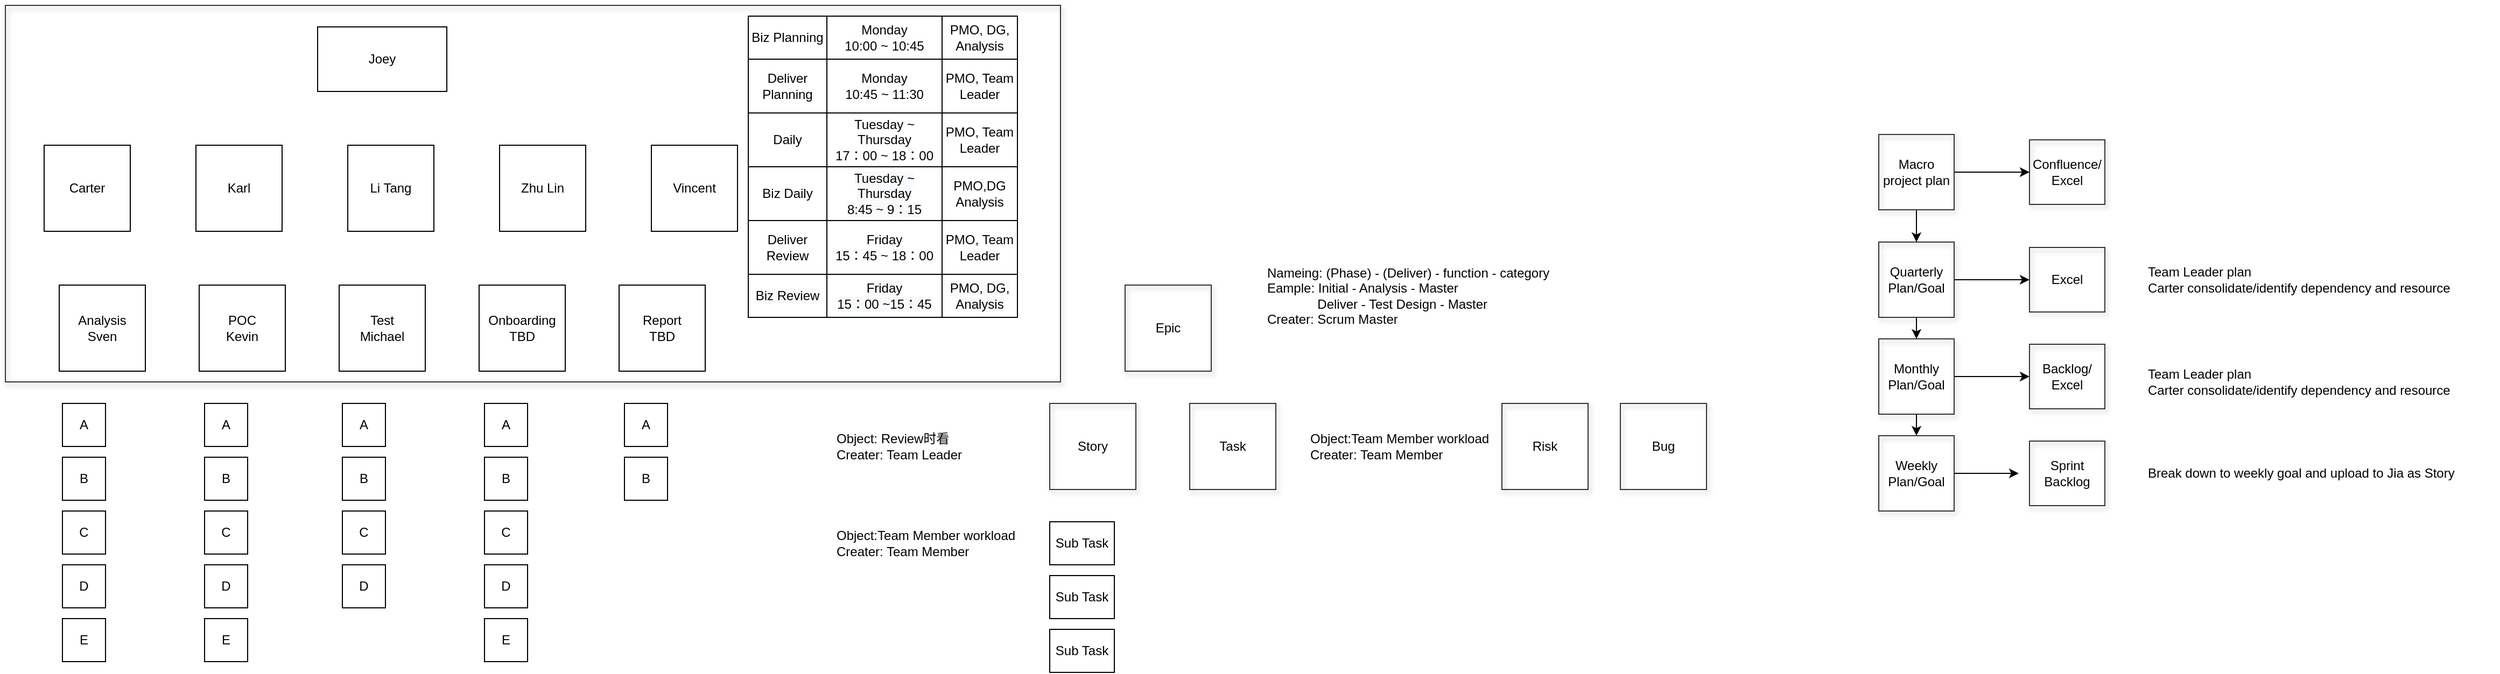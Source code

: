 <mxfile version="14.5.10" type="github">
  <diagram id="j2Z1B1OJHPZ0BucMneA6" name="Page-1">
    <mxGraphModel dx="1131" dy="544" grid="1" gridSize="10" guides="1" tooltips="1" connect="1" arrows="1" fold="1" page="1" pageScale="1" pageWidth="827" pageHeight="1169" math="0" shadow="0">
      <root>
        <mxCell id="0" />
        <mxCell id="1" parent="0" />
        <mxCell id="lq9T9U4SrdJ_rGuAQaK9-39" value="" style="verticalLabelPosition=bottom;verticalAlign=top;html=1;shape=mxgraph.basic.rect;fillColor2=none;strokeWidth=1;size=20;indent=5;shadow=1;strokeColor=#333333;fillColor=none;" parent="1" vertex="1">
          <mxGeometry x="40" y="30" width="980" height="350" as="geometry" />
        </mxCell>
        <mxCell id="lq9T9U4SrdJ_rGuAQaK9-1" value="Carter" style="whiteSpace=wrap;html=1;aspect=fixed;" parent="1" vertex="1">
          <mxGeometry x="76" y="160" width="80" height="80" as="geometry" />
        </mxCell>
        <mxCell id="lq9T9U4SrdJ_rGuAQaK9-2" value="Karl" style="whiteSpace=wrap;html=1;aspect=fixed;" parent="1" vertex="1">
          <mxGeometry x="217" y="160" width="80" height="80" as="geometry" />
        </mxCell>
        <mxCell id="lq9T9U4SrdJ_rGuAQaK9-3" value="Li Tang" style="whiteSpace=wrap;html=1;aspect=fixed;" parent="1" vertex="1">
          <mxGeometry x="358" y="160" width="80" height="80" as="geometry" />
        </mxCell>
        <mxCell id="lq9T9U4SrdJ_rGuAQaK9-4" value="Zhu Lin" style="whiteSpace=wrap;html=1;aspect=fixed;" parent="1" vertex="1">
          <mxGeometry x="499" y="160" width="80" height="80" as="geometry" />
        </mxCell>
        <mxCell id="lq9T9U4SrdJ_rGuAQaK9-5" value="Joey" style="rounded=0;whiteSpace=wrap;html=1;" parent="1" vertex="1">
          <mxGeometry x="330" y="50" width="120" height="60" as="geometry" />
        </mxCell>
        <mxCell id="lq9T9U4SrdJ_rGuAQaK9-6" value="Analysis&lt;br&gt;Sven" style="whiteSpace=wrap;html=1;aspect=fixed;" parent="1" vertex="1">
          <mxGeometry x="90" y="290" width="80" height="80" as="geometry" />
        </mxCell>
        <mxCell id="lq9T9U4SrdJ_rGuAQaK9-7" value="POC&lt;br&gt;Kevin" style="whiteSpace=wrap;html=1;aspect=fixed;" parent="1" vertex="1">
          <mxGeometry x="220" y="290" width="80" height="80" as="geometry" />
        </mxCell>
        <mxCell id="lq9T9U4SrdJ_rGuAQaK9-8" value="Test&lt;br&gt;Michael" style="whiteSpace=wrap;html=1;aspect=fixed;" parent="1" vertex="1">
          <mxGeometry x="350" y="290" width="80" height="80" as="geometry" />
        </mxCell>
        <mxCell id="lq9T9U4SrdJ_rGuAQaK9-9" value="Onboarding&lt;br&gt;TBD" style="whiteSpace=wrap;html=1;aspect=fixed;" parent="1" vertex="1">
          <mxGeometry x="480" y="290" width="80" height="80" as="geometry" />
        </mxCell>
        <mxCell id="lq9T9U4SrdJ_rGuAQaK9-10" value="Report&lt;br&gt;TBD" style="whiteSpace=wrap;html=1;aspect=fixed;" parent="1" vertex="1">
          <mxGeometry x="610" y="290" width="80" height="80" as="geometry" />
        </mxCell>
        <mxCell id="lq9T9U4SrdJ_rGuAQaK9-11" value="A" style="rounded=0;whiteSpace=wrap;html=1;" parent="1" vertex="1">
          <mxGeometry x="93" y="400" width="40" height="40" as="geometry" />
        </mxCell>
        <mxCell id="lq9T9U4SrdJ_rGuAQaK9-12" value="B" style="rounded=0;whiteSpace=wrap;html=1;" parent="1" vertex="1">
          <mxGeometry x="93" y="450" width="40" height="40" as="geometry" />
        </mxCell>
        <mxCell id="lq9T9U4SrdJ_rGuAQaK9-13" value="C" style="rounded=0;whiteSpace=wrap;html=1;" parent="1" vertex="1">
          <mxGeometry x="93" y="500" width="40" height="40" as="geometry" />
        </mxCell>
        <mxCell id="lq9T9U4SrdJ_rGuAQaK9-14" value="D" style="rounded=0;whiteSpace=wrap;html=1;" parent="1" vertex="1">
          <mxGeometry x="93" y="550" width="40" height="40" as="geometry" />
        </mxCell>
        <mxCell id="lq9T9U4SrdJ_rGuAQaK9-15" value="E" style="rounded=0;whiteSpace=wrap;html=1;" parent="1" vertex="1">
          <mxGeometry x="93" y="600" width="40" height="40" as="geometry" />
        </mxCell>
        <mxCell id="lq9T9U4SrdJ_rGuAQaK9-16" value="A" style="rounded=0;whiteSpace=wrap;html=1;" parent="1" vertex="1">
          <mxGeometry x="225" y="400" width="40" height="40" as="geometry" />
        </mxCell>
        <mxCell id="lq9T9U4SrdJ_rGuAQaK9-17" value="B" style="rounded=0;whiteSpace=wrap;html=1;" parent="1" vertex="1">
          <mxGeometry x="225" y="450" width="40" height="40" as="geometry" />
        </mxCell>
        <mxCell id="lq9T9U4SrdJ_rGuAQaK9-18" value="C" style="rounded=0;whiteSpace=wrap;html=1;" parent="1" vertex="1">
          <mxGeometry x="225" y="500" width="40" height="40" as="geometry" />
        </mxCell>
        <mxCell id="lq9T9U4SrdJ_rGuAQaK9-19" value="D" style="rounded=0;whiteSpace=wrap;html=1;" parent="1" vertex="1">
          <mxGeometry x="225" y="550" width="40" height="40" as="geometry" />
        </mxCell>
        <mxCell id="lq9T9U4SrdJ_rGuAQaK9-20" value="E" style="rounded=0;whiteSpace=wrap;html=1;" parent="1" vertex="1">
          <mxGeometry x="225" y="600" width="40" height="40" as="geometry" />
        </mxCell>
        <mxCell id="lq9T9U4SrdJ_rGuAQaK9-21" value="A" style="rounded=0;whiteSpace=wrap;html=1;" parent="1" vertex="1">
          <mxGeometry x="353" y="400" width="40" height="40" as="geometry" />
        </mxCell>
        <mxCell id="lq9T9U4SrdJ_rGuAQaK9-22" value="B" style="rounded=0;whiteSpace=wrap;html=1;" parent="1" vertex="1">
          <mxGeometry x="353" y="450" width="40" height="40" as="geometry" />
        </mxCell>
        <mxCell id="lq9T9U4SrdJ_rGuAQaK9-23" value="C" style="rounded=0;whiteSpace=wrap;html=1;" parent="1" vertex="1">
          <mxGeometry x="353" y="500" width="40" height="40" as="geometry" />
        </mxCell>
        <mxCell id="lq9T9U4SrdJ_rGuAQaK9-24" value="D" style="rounded=0;whiteSpace=wrap;html=1;" parent="1" vertex="1">
          <mxGeometry x="353" y="550" width="40" height="40" as="geometry" />
        </mxCell>
        <mxCell id="lq9T9U4SrdJ_rGuAQaK9-26" value="A" style="rounded=0;whiteSpace=wrap;html=1;" parent="1" vertex="1">
          <mxGeometry x="485" y="400" width="40" height="40" as="geometry" />
        </mxCell>
        <mxCell id="lq9T9U4SrdJ_rGuAQaK9-27" value="B" style="rounded=0;whiteSpace=wrap;html=1;" parent="1" vertex="1">
          <mxGeometry x="485" y="450" width="40" height="40" as="geometry" />
        </mxCell>
        <mxCell id="lq9T9U4SrdJ_rGuAQaK9-28" value="C" style="rounded=0;whiteSpace=wrap;html=1;" parent="1" vertex="1">
          <mxGeometry x="485" y="500" width="40" height="40" as="geometry" />
        </mxCell>
        <mxCell id="lq9T9U4SrdJ_rGuAQaK9-29" value="D" style="rounded=0;whiteSpace=wrap;html=1;" parent="1" vertex="1">
          <mxGeometry x="485" y="550" width="40" height="40" as="geometry" />
        </mxCell>
        <mxCell id="lq9T9U4SrdJ_rGuAQaK9-30" value="E" style="rounded=0;whiteSpace=wrap;html=1;" parent="1" vertex="1">
          <mxGeometry x="485" y="600" width="40" height="40" as="geometry" />
        </mxCell>
        <mxCell id="lq9T9U4SrdJ_rGuAQaK9-31" value="A" style="rounded=0;whiteSpace=wrap;html=1;" parent="1" vertex="1">
          <mxGeometry x="615" y="400" width="40" height="40" as="geometry" />
        </mxCell>
        <mxCell id="lq9T9U4SrdJ_rGuAQaK9-32" value="B" style="rounded=0;whiteSpace=wrap;html=1;" parent="1" vertex="1">
          <mxGeometry x="615" y="450" width="40" height="40" as="geometry" />
        </mxCell>
        <mxCell id="lq9T9U4SrdJ_rGuAQaK9-77" value="" style="shape=table;html=1;whiteSpace=wrap;startSize=0;container=1;collapsible=0;childLayout=tableLayout;align=left;" parent="1" vertex="1">
          <mxGeometry x="730" y="40" width="250" height="280" as="geometry" />
        </mxCell>
        <mxCell id="lq9T9U4SrdJ_rGuAQaK9-78" value="" style="shape=partialRectangle;html=1;whiteSpace=wrap;collapsible=0;dropTarget=0;pointerEvents=0;fillColor=none;top=0;left=0;bottom=0;right=0;points=[[0,0.5],[1,0.5]];portConstraint=eastwest;" parent="lq9T9U4SrdJ_rGuAQaK9-77" vertex="1">
          <mxGeometry width="250" height="40" as="geometry" />
        </mxCell>
        <mxCell id="lq9T9U4SrdJ_rGuAQaK9-79" value="Biz Planning" style="shape=partialRectangle;html=1;whiteSpace=wrap;connectable=0;overflow=hidden;fillColor=none;top=0;left=0;bottom=0;right=0;" parent="lq9T9U4SrdJ_rGuAQaK9-78" vertex="1">
          <mxGeometry width="73" height="40" as="geometry" />
        </mxCell>
        <mxCell id="lq9T9U4SrdJ_rGuAQaK9-80" value="Monday&lt;br&gt;10:00 ~ 10:45" style="shape=partialRectangle;html=1;whiteSpace=wrap;connectable=0;overflow=hidden;fillColor=none;top=0;left=0;bottom=0;right=0;" parent="lq9T9U4SrdJ_rGuAQaK9-78" vertex="1">
          <mxGeometry x="73" width="107" height="40" as="geometry" />
        </mxCell>
        <mxCell id="lq9T9U4SrdJ_rGuAQaK9-81" value="PMO, DG, Analysis" style="shape=partialRectangle;html=1;whiteSpace=wrap;connectable=0;overflow=hidden;fillColor=none;top=0;left=0;bottom=0;right=0;" parent="lq9T9U4SrdJ_rGuAQaK9-78" vertex="1">
          <mxGeometry x="180" width="70" height="40" as="geometry" />
        </mxCell>
        <mxCell id="lq9T9U4SrdJ_rGuAQaK9-82" value="" style="shape=partialRectangle;html=1;whiteSpace=wrap;collapsible=0;dropTarget=0;pointerEvents=0;fillColor=none;top=0;left=0;bottom=0;right=0;points=[[0,0.5],[1,0.5]];portConstraint=eastwest;" parent="lq9T9U4SrdJ_rGuAQaK9-77" vertex="1">
          <mxGeometry y="40" width="250" height="50" as="geometry" />
        </mxCell>
        <mxCell id="lq9T9U4SrdJ_rGuAQaK9-83" value="Deliver Planning" style="shape=partialRectangle;html=1;whiteSpace=wrap;connectable=0;overflow=hidden;fillColor=none;top=0;left=0;bottom=0;right=0;" parent="lq9T9U4SrdJ_rGuAQaK9-82" vertex="1">
          <mxGeometry width="73" height="50" as="geometry" />
        </mxCell>
        <mxCell id="lq9T9U4SrdJ_rGuAQaK9-84" value="Monday&lt;br&gt;10:45 ~ 11:30" style="shape=partialRectangle;html=1;whiteSpace=wrap;connectable=0;overflow=hidden;fillColor=none;top=0;left=0;bottom=0;right=0;" parent="lq9T9U4SrdJ_rGuAQaK9-82" vertex="1">
          <mxGeometry x="73" width="107" height="50" as="geometry" />
        </mxCell>
        <mxCell id="lq9T9U4SrdJ_rGuAQaK9-85" value="PMO, Team Leader" style="shape=partialRectangle;html=1;whiteSpace=wrap;connectable=0;overflow=hidden;fillColor=none;top=0;left=0;bottom=0;right=0;" parent="lq9T9U4SrdJ_rGuAQaK9-82" vertex="1">
          <mxGeometry x="180" width="70" height="50" as="geometry" />
        </mxCell>
        <mxCell id="lq9T9U4SrdJ_rGuAQaK9-86" value="" style="shape=partialRectangle;html=1;whiteSpace=wrap;collapsible=0;dropTarget=0;pointerEvents=0;fillColor=none;top=0;left=0;bottom=0;right=0;points=[[0,0.5],[1,0.5]];portConstraint=eastwest;" parent="lq9T9U4SrdJ_rGuAQaK9-77" vertex="1">
          <mxGeometry y="90" width="250" height="50" as="geometry" />
        </mxCell>
        <mxCell id="lq9T9U4SrdJ_rGuAQaK9-87" value="Daily" style="shape=partialRectangle;html=1;whiteSpace=wrap;connectable=0;overflow=hidden;fillColor=none;top=0;left=0;bottom=0;right=0;" parent="lq9T9U4SrdJ_rGuAQaK9-86" vertex="1">
          <mxGeometry width="73" height="50" as="geometry" />
        </mxCell>
        <mxCell id="lq9T9U4SrdJ_rGuAQaK9-88" value="Tuesday ~ Thursday&lt;br&gt;17：00 ~ 18：00" style="shape=partialRectangle;html=1;whiteSpace=wrap;connectable=0;overflow=hidden;fillColor=none;top=0;left=0;bottom=0;right=0;align=center;" parent="lq9T9U4SrdJ_rGuAQaK9-86" vertex="1">
          <mxGeometry x="73" width="107" height="50" as="geometry" />
        </mxCell>
        <mxCell id="lq9T9U4SrdJ_rGuAQaK9-89" value="PMO, Team Leader" style="shape=partialRectangle;html=1;whiteSpace=wrap;connectable=0;overflow=hidden;fillColor=none;top=0;left=0;bottom=0;right=0;" parent="lq9T9U4SrdJ_rGuAQaK9-86" vertex="1">
          <mxGeometry x="180" width="70" height="50" as="geometry" />
        </mxCell>
        <mxCell id="lq9T9U4SrdJ_rGuAQaK9-90" value="" style="shape=partialRectangle;html=1;whiteSpace=wrap;collapsible=0;dropTarget=0;pointerEvents=0;fillColor=none;top=0;left=0;bottom=0;right=0;points=[[0,0.5],[1,0.5]];portConstraint=eastwest;" parent="lq9T9U4SrdJ_rGuAQaK9-77" vertex="1">
          <mxGeometry y="140" width="250" height="50" as="geometry" />
        </mxCell>
        <mxCell id="lq9T9U4SrdJ_rGuAQaK9-91" value="Biz Daily" style="shape=partialRectangle;html=1;whiteSpace=wrap;connectable=0;overflow=hidden;fillColor=none;top=0;left=0;bottom=0;right=0;" parent="lq9T9U4SrdJ_rGuAQaK9-90" vertex="1">
          <mxGeometry width="73" height="50" as="geometry" />
        </mxCell>
        <mxCell id="lq9T9U4SrdJ_rGuAQaK9-92" value="&lt;span style=&quot;color: rgb(0 , 0 , 0) ; font-family: &amp;#34;helvetica&amp;#34; ; font-size: 12px ; font-style: normal ; font-weight: 400 ; letter-spacing: normal ; text-align: center ; text-indent: 0px ; text-transform: none ; word-spacing: 0px ; background-color: rgb(248 , 249 , 250) ; display: inline ; float: none&quot;&gt;Tuesday ~ Thursday&lt;/span&gt;&lt;br style=&quot;color: rgb(0 , 0 , 0) ; font-family: &amp;#34;helvetica&amp;#34; ; font-size: 12px ; font-style: normal ; font-weight: 400 ; letter-spacing: normal ; text-align: center ; text-indent: 0px ; text-transform: none ; word-spacing: 0px ; background-color: rgb(248 , 249 , 250)&quot;&gt;&lt;span style=&quot;color: rgb(0 , 0 , 0) ; font-family: &amp;#34;helvetica&amp;#34; ; font-size: 12px ; font-style: normal ; font-weight: 400 ; letter-spacing: normal ; text-align: center ; text-indent: 0px ; text-transform: none ; word-spacing: 0px ; background-color: rgb(248 , 249 , 250) ; display: inline ; float: none&quot;&gt;8:45 ~ 9：15&lt;/span&gt;" style="shape=partialRectangle;html=1;whiteSpace=wrap;connectable=0;overflow=hidden;fillColor=none;top=0;left=0;bottom=0;right=0;" parent="lq9T9U4SrdJ_rGuAQaK9-90" vertex="1">
          <mxGeometry x="73" width="107" height="50" as="geometry" />
        </mxCell>
        <mxCell id="lq9T9U4SrdJ_rGuAQaK9-93" value="PMO,DG&lt;br&gt;Analysis" style="shape=partialRectangle;html=1;whiteSpace=wrap;connectable=0;overflow=hidden;fillColor=none;top=0;left=0;bottom=0;right=0;" parent="lq9T9U4SrdJ_rGuAQaK9-90" vertex="1">
          <mxGeometry x="180" width="70" height="50" as="geometry" />
        </mxCell>
        <mxCell id="lq9T9U4SrdJ_rGuAQaK9-94" value="" style="shape=partialRectangle;html=1;whiteSpace=wrap;collapsible=0;dropTarget=0;pointerEvents=0;fillColor=none;top=0;left=0;bottom=0;right=0;points=[[0,0.5],[1,0.5]];portConstraint=eastwest;" parent="lq9T9U4SrdJ_rGuAQaK9-77" vertex="1">
          <mxGeometry y="190" width="250" height="50" as="geometry" />
        </mxCell>
        <mxCell id="lq9T9U4SrdJ_rGuAQaK9-95" value="Deliver Review" style="shape=partialRectangle;html=1;whiteSpace=wrap;connectable=0;overflow=hidden;fillColor=none;top=0;left=0;bottom=0;right=0;" parent="lq9T9U4SrdJ_rGuAQaK9-94" vertex="1">
          <mxGeometry width="73" height="50" as="geometry" />
        </mxCell>
        <mxCell id="lq9T9U4SrdJ_rGuAQaK9-96" value="Friday&lt;br&gt;15：45 ~ 18：00" style="shape=partialRectangle;html=1;whiteSpace=wrap;connectable=0;overflow=hidden;fillColor=none;top=0;left=0;bottom=0;right=0;" parent="lq9T9U4SrdJ_rGuAQaK9-94" vertex="1">
          <mxGeometry x="73" width="107" height="50" as="geometry" />
        </mxCell>
        <mxCell id="lq9T9U4SrdJ_rGuAQaK9-97" value="PMO, Team Leader" style="shape=partialRectangle;html=1;whiteSpace=wrap;connectable=0;overflow=hidden;fillColor=none;top=0;left=0;bottom=0;right=0;" parent="lq9T9U4SrdJ_rGuAQaK9-94" vertex="1">
          <mxGeometry x="180" width="70" height="50" as="geometry" />
        </mxCell>
        <mxCell id="lq9T9U4SrdJ_rGuAQaK9-98" value="" style="shape=partialRectangle;html=1;whiteSpace=wrap;collapsible=0;dropTarget=0;pointerEvents=0;fillColor=none;top=0;left=0;bottom=0;right=0;points=[[0,0.5],[1,0.5]];portConstraint=eastwest;" parent="lq9T9U4SrdJ_rGuAQaK9-77" vertex="1">
          <mxGeometry y="240" width="250" height="40" as="geometry" />
        </mxCell>
        <mxCell id="lq9T9U4SrdJ_rGuAQaK9-99" value="&lt;meta charset=&quot;utf-8&quot;&gt;&lt;span style=&quot;color: rgb(0, 0, 0); font-family: helvetica; font-size: 12px; font-style: normal; font-weight: 400; letter-spacing: normal; text-align: center; text-indent: 0px; text-transform: none; word-spacing: 0px; background-color: rgb(248, 249, 250); display: inline; float: none;&quot;&gt;Biz Review&lt;/span&gt;" style="shape=partialRectangle;html=1;whiteSpace=wrap;connectable=0;overflow=hidden;fillColor=none;top=0;left=0;bottom=0;right=0;" parent="lq9T9U4SrdJ_rGuAQaK9-98" vertex="1">
          <mxGeometry width="73" height="40" as="geometry" />
        </mxCell>
        <mxCell id="lq9T9U4SrdJ_rGuAQaK9-100" value="&lt;meta charset=&quot;utf-8&quot;&gt;&lt;span style=&quot;color: rgb(0, 0, 0); font-family: helvetica; font-size: 12px; font-style: normal; font-weight: 400; letter-spacing: normal; text-align: center; text-indent: 0px; text-transform: none; word-spacing: 0px; background-color: rgb(248, 249, 250); display: inline; float: none;&quot;&gt;Friday&lt;/span&gt;&lt;br style=&quot;color: rgb(0, 0, 0); font-family: helvetica; font-size: 12px; font-style: normal; font-weight: 400; letter-spacing: normal; text-align: center; text-indent: 0px; text-transform: none; word-spacing: 0px; background-color: rgb(248, 249, 250);&quot;&gt;&lt;span style=&quot;color: rgb(0, 0, 0); font-family: helvetica; font-size: 12px; font-style: normal; font-weight: 400; letter-spacing: normal; text-align: center; text-indent: 0px; text-transform: none; word-spacing: 0px; background-color: rgb(248, 249, 250); display: inline; float: none;&quot;&gt;15：00 ~15：45&lt;/span&gt;" style="shape=partialRectangle;html=1;whiteSpace=wrap;connectable=0;overflow=hidden;fillColor=none;top=0;left=0;bottom=0;right=0;" parent="lq9T9U4SrdJ_rGuAQaK9-98" vertex="1">
          <mxGeometry x="73" width="107" height="40" as="geometry" />
        </mxCell>
        <mxCell id="lq9T9U4SrdJ_rGuAQaK9-101" value="&lt;meta charset=&quot;utf-8&quot;&gt;&lt;span style=&quot;color: rgb(0, 0, 0); font-family: helvetica; font-size: 12px; font-style: normal; font-weight: 400; letter-spacing: normal; text-align: center; text-indent: 0px; text-transform: none; word-spacing: 0px; background-color: rgb(248, 249, 250); display: inline; float: none;&quot;&gt;PMO, DG, Analysis&lt;/span&gt;" style="shape=partialRectangle;html=1;whiteSpace=wrap;connectable=0;overflow=hidden;fillColor=none;top=0;left=0;bottom=0;right=0;" parent="lq9T9U4SrdJ_rGuAQaK9-98" vertex="1">
          <mxGeometry x="180" width="70" height="40" as="geometry" />
        </mxCell>
        <mxCell id="lq9T9U4SrdJ_rGuAQaK9-102" value="Epic" style="whiteSpace=wrap;html=1;aspect=fixed;shadow=1;strokeColor=#333333;fillColor=none;" parent="1" vertex="1">
          <mxGeometry x="1080" y="290" width="80" height="80" as="geometry" />
        </mxCell>
        <mxCell id="lq9T9U4SrdJ_rGuAQaK9-103" value="Story" style="whiteSpace=wrap;html=1;aspect=fixed;shadow=1;strokeColor=#333333;fillColor=none;" parent="1" vertex="1">
          <mxGeometry x="1010" y="400" width="80" height="80" as="geometry" />
        </mxCell>
        <mxCell id="lq9T9U4SrdJ_rGuAQaK9-104" value="Task" style="whiteSpace=wrap;html=1;aspect=fixed;shadow=1;strokeColor=#333333;fillColor=none;" parent="1" vertex="1">
          <mxGeometry x="1140" y="400" width="80" height="80" as="geometry" />
        </mxCell>
        <mxCell id="lq9T9U4SrdJ_rGuAQaK9-105" value="Sub Task" style="rounded=0;whiteSpace=wrap;html=1;" parent="1" vertex="1">
          <mxGeometry x="1010" y="510" width="60" height="40" as="geometry" />
        </mxCell>
        <mxCell id="lq9T9U4SrdJ_rGuAQaK9-108" value="Sub Task" style="rounded=0;whiteSpace=wrap;html=1;" parent="1" vertex="1">
          <mxGeometry x="1010" y="560" width="60" height="40" as="geometry" />
        </mxCell>
        <mxCell id="lq9T9U4SrdJ_rGuAQaK9-109" value="Sub Task" style="rounded=0;whiteSpace=wrap;html=1;" parent="1" vertex="1">
          <mxGeometry x="1010" y="610" width="60" height="40" as="geometry" />
        </mxCell>
        <mxCell id="lq9T9U4SrdJ_rGuAQaK9-110" value="Nameing: (Phase) - (Deliver) - function - category&lt;br&gt;Eample: Initial - Analysis - Master&lt;br&gt;&amp;nbsp; &amp;nbsp; &amp;nbsp; &amp;nbsp; &amp;nbsp; &amp;nbsp; &amp;nbsp; Deliver - Test Design - Master&amp;nbsp;&lt;br&gt;Creater: Scrum Master" style="text;html=1;strokeColor=none;fillColor=none;align=left;verticalAlign=middle;whiteSpace=wrap;rounded=0;shadow=1;" parent="1" vertex="1">
          <mxGeometry x="1210" y="290" width="450" height="20" as="geometry" />
        </mxCell>
        <mxCell id="lq9T9U4SrdJ_rGuAQaK9-111" value="Object: Review时看&lt;br&gt;Creater: Team Leader" style="text;html=1;strokeColor=none;fillColor=none;align=left;verticalAlign=middle;whiteSpace=wrap;rounded=0;shadow=1;" parent="1" vertex="1">
          <mxGeometry x="810" y="430" width="120" height="20" as="geometry" />
        </mxCell>
        <mxCell id="lq9T9U4SrdJ_rGuAQaK9-112" value="Object:Team Member workload&lt;br&gt;Creater: Team Member" style="text;html=1;strokeColor=none;fillColor=none;align=left;verticalAlign=middle;whiteSpace=wrap;rounded=0;shadow=1;" parent="1" vertex="1">
          <mxGeometry x="810" y="520" width="180" height="20" as="geometry" />
        </mxCell>
        <mxCell id="lq9T9U4SrdJ_rGuAQaK9-115" value="Risk" style="whiteSpace=wrap;html=1;aspect=fixed;shadow=1;strokeColor=#333333;fillColor=none;" parent="1" vertex="1">
          <mxGeometry x="1430" y="400" width="80" height="80" as="geometry" />
        </mxCell>
        <mxCell id="lq9T9U4SrdJ_rGuAQaK9-116" value="Bug" style="whiteSpace=wrap;html=1;aspect=fixed;shadow=1;strokeColor=#333333;fillColor=none;" parent="1" vertex="1">
          <mxGeometry x="1540" y="400" width="80" height="80" as="geometry" />
        </mxCell>
        <mxCell id="lq9T9U4SrdJ_rGuAQaK9-117" value="Object:Team Member workload&lt;br&gt;Creater: Team Member" style="text;html=1;strokeColor=none;fillColor=none;align=left;verticalAlign=middle;whiteSpace=wrap;rounded=0;shadow=1;" parent="1" vertex="1">
          <mxGeometry x="1250" y="430" width="170" height="20" as="geometry" />
        </mxCell>
        <mxCell id="lq9T9U4SrdJ_rGuAQaK9-130" style="edgeStyle=orthogonalEdgeStyle;rounded=0;orthogonalLoop=1;jettySize=auto;html=1;exitX=0.5;exitY=1;exitDx=0;exitDy=0;entryX=0.5;entryY=0;entryDx=0;entryDy=0;" parent="1" source="lq9T9U4SrdJ_rGuAQaK9-118" target="lq9T9U4SrdJ_rGuAQaK9-119" edge="1">
          <mxGeometry relative="1" as="geometry" />
        </mxCell>
        <mxCell id="lq9T9U4SrdJ_rGuAQaK9-134" style="edgeStyle=orthogonalEdgeStyle;rounded=0;orthogonalLoop=1;jettySize=auto;html=1;exitX=1;exitY=0.5;exitDx=0;exitDy=0;entryX=0;entryY=0.5;entryDx=0;entryDy=0;" parent="1" source="lq9T9U4SrdJ_rGuAQaK9-118" target="lq9T9U4SrdJ_rGuAQaK9-133" edge="1">
          <mxGeometry relative="1" as="geometry" />
        </mxCell>
        <mxCell id="lq9T9U4SrdJ_rGuAQaK9-118" value="Macro project plan" style="whiteSpace=wrap;html=1;aspect=fixed;shadow=1;strokeColor=#333333;fillColor=none;align=center;" parent="1" vertex="1">
          <mxGeometry x="1780" y="150" width="70" height="70" as="geometry" />
        </mxCell>
        <mxCell id="lq9T9U4SrdJ_rGuAQaK9-129" style="edgeStyle=orthogonalEdgeStyle;rounded=0;orthogonalLoop=1;jettySize=auto;html=1;exitX=1;exitY=0.5;exitDx=0;exitDy=0;entryX=0;entryY=0.5;entryDx=0;entryDy=0;" parent="1" source="lq9T9U4SrdJ_rGuAQaK9-119" target="lq9T9U4SrdJ_rGuAQaK9-128" edge="1">
          <mxGeometry relative="1" as="geometry" />
        </mxCell>
        <mxCell id="lq9T9U4SrdJ_rGuAQaK9-131" style="edgeStyle=orthogonalEdgeStyle;rounded=0;orthogonalLoop=1;jettySize=auto;html=1;exitX=0.5;exitY=1;exitDx=0;exitDy=0;entryX=0.5;entryY=0;entryDx=0;entryDy=0;" parent="1" source="lq9T9U4SrdJ_rGuAQaK9-119" target="lq9T9U4SrdJ_rGuAQaK9-120" edge="1">
          <mxGeometry relative="1" as="geometry" />
        </mxCell>
        <mxCell id="lq9T9U4SrdJ_rGuAQaK9-119" value="Quarterly Plan/Goal" style="whiteSpace=wrap;html=1;aspect=fixed;shadow=1;strokeColor=#333333;fillColor=none;align=center;" parent="1" vertex="1">
          <mxGeometry x="1780" y="250" width="70" height="70" as="geometry" />
        </mxCell>
        <mxCell id="lq9T9U4SrdJ_rGuAQaK9-126" style="edgeStyle=orthogonalEdgeStyle;rounded=0;orthogonalLoop=1;jettySize=auto;html=1;exitX=1;exitY=0.5;exitDx=0;exitDy=0;entryX=0;entryY=0.5;entryDx=0;entryDy=0;" parent="1" source="lq9T9U4SrdJ_rGuAQaK9-120" target="lq9T9U4SrdJ_rGuAQaK9-125" edge="1">
          <mxGeometry relative="1" as="geometry" />
        </mxCell>
        <mxCell id="lq9T9U4SrdJ_rGuAQaK9-132" style="edgeStyle=orthogonalEdgeStyle;rounded=0;orthogonalLoop=1;jettySize=auto;html=1;exitX=0.5;exitY=1;exitDx=0;exitDy=0;entryX=0.5;entryY=0;entryDx=0;entryDy=0;" parent="1" source="lq9T9U4SrdJ_rGuAQaK9-120" target="lq9T9U4SrdJ_rGuAQaK9-121" edge="1">
          <mxGeometry relative="1" as="geometry" />
        </mxCell>
        <mxCell id="lq9T9U4SrdJ_rGuAQaK9-120" value="Monthly Plan/Goal" style="whiteSpace=wrap;html=1;aspect=fixed;shadow=1;strokeColor=#333333;fillColor=none;align=center;" parent="1" vertex="1">
          <mxGeometry x="1780" y="340" width="70" height="70" as="geometry" />
        </mxCell>
        <mxCell id="lq9T9U4SrdJ_rGuAQaK9-122" style="edgeStyle=orthogonalEdgeStyle;rounded=0;orthogonalLoop=1;jettySize=auto;html=1;exitX=1;exitY=0.5;exitDx=0;exitDy=0;" parent="1" source="lq9T9U4SrdJ_rGuAQaK9-121" edge="1">
          <mxGeometry relative="1" as="geometry">
            <mxPoint x="1910" y="465" as="targetPoint" />
          </mxGeometry>
        </mxCell>
        <mxCell id="lq9T9U4SrdJ_rGuAQaK9-121" value="Weekly Plan/Goal" style="whiteSpace=wrap;html=1;aspect=fixed;shadow=1;strokeColor=#333333;fillColor=none;align=center;" parent="1" vertex="1">
          <mxGeometry x="1780" y="430" width="70" height="70" as="geometry" />
        </mxCell>
        <mxCell id="lq9T9U4SrdJ_rGuAQaK9-123" value="Sprint Backlog" style="rounded=0;whiteSpace=wrap;html=1;shadow=1;strokeColor=#333333;fillColor=none;align=center;" parent="1" vertex="1">
          <mxGeometry x="1920" y="435" width="70" height="60" as="geometry" />
        </mxCell>
        <mxCell id="lq9T9U4SrdJ_rGuAQaK9-125" value="Backlog/&lt;br&gt;Excel" style="rounded=0;whiteSpace=wrap;html=1;shadow=1;strokeColor=#333333;fillColor=none;align=center;" parent="1" vertex="1">
          <mxGeometry x="1920" y="345" width="70" height="60" as="geometry" />
        </mxCell>
        <mxCell id="lq9T9U4SrdJ_rGuAQaK9-128" value="Excel" style="rounded=0;whiteSpace=wrap;html=1;shadow=1;strokeColor=#333333;fillColor=none;align=center;" parent="1" vertex="1">
          <mxGeometry x="1920" y="255" width="70" height="60" as="geometry" />
        </mxCell>
        <mxCell id="lq9T9U4SrdJ_rGuAQaK9-133" value="Confluence/&lt;br&gt;Excel" style="rounded=0;whiteSpace=wrap;html=1;shadow=1;strokeColor=#333333;fillColor=none;align=center;" parent="1" vertex="1">
          <mxGeometry x="1920" y="155" width="70" height="60" as="geometry" />
        </mxCell>
        <mxCell id="lq9T9U4SrdJ_rGuAQaK9-135" value="Team Leader plan&lt;br&gt;Carter consolidate/identify dependency and resource" style="text;html=1;strokeColor=none;fillColor=none;align=left;verticalAlign=middle;whiteSpace=wrap;rounded=0;shadow=1;" parent="1" vertex="1">
          <mxGeometry x="2028" y="275" width="322" height="20" as="geometry" />
        </mxCell>
        <mxCell id="lq9T9U4SrdJ_rGuAQaK9-137" value="Team Leader plan&lt;br&gt;Carter consolidate/identify dependency and resource" style="text;html=1;strokeColor=none;fillColor=none;align=left;verticalAlign=middle;whiteSpace=wrap;rounded=0;shadow=1;" parent="1" vertex="1">
          <mxGeometry x="2028" y="370" width="292" height="20" as="geometry" />
        </mxCell>
        <mxCell id="lq9T9U4SrdJ_rGuAQaK9-138" value="Break down to weekly goal and upload to Jia as Story" style="text;html=1;strokeColor=none;fillColor=none;align=left;verticalAlign=middle;whiteSpace=wrap;rounded=0;shadow=1;" parent="1" vertex="1">
          <mxGeometry x="2028" y="455" width="302" height="20" as="geometry" />
        </mxCell>
        <mxCell id="lq9T9U4SrdJ_rGuAQaK9-144" value="Vincent" style="whiteSpace=wrap;html=1;aspect=fixed;" parent="1" vertex="1">
          <mxGeometry x="640" y="160" width="80" height="80" as="geometry" />
        </mxCell>
      </root>
    </mxGraphModel>
  </diagram>
</mxfile>
